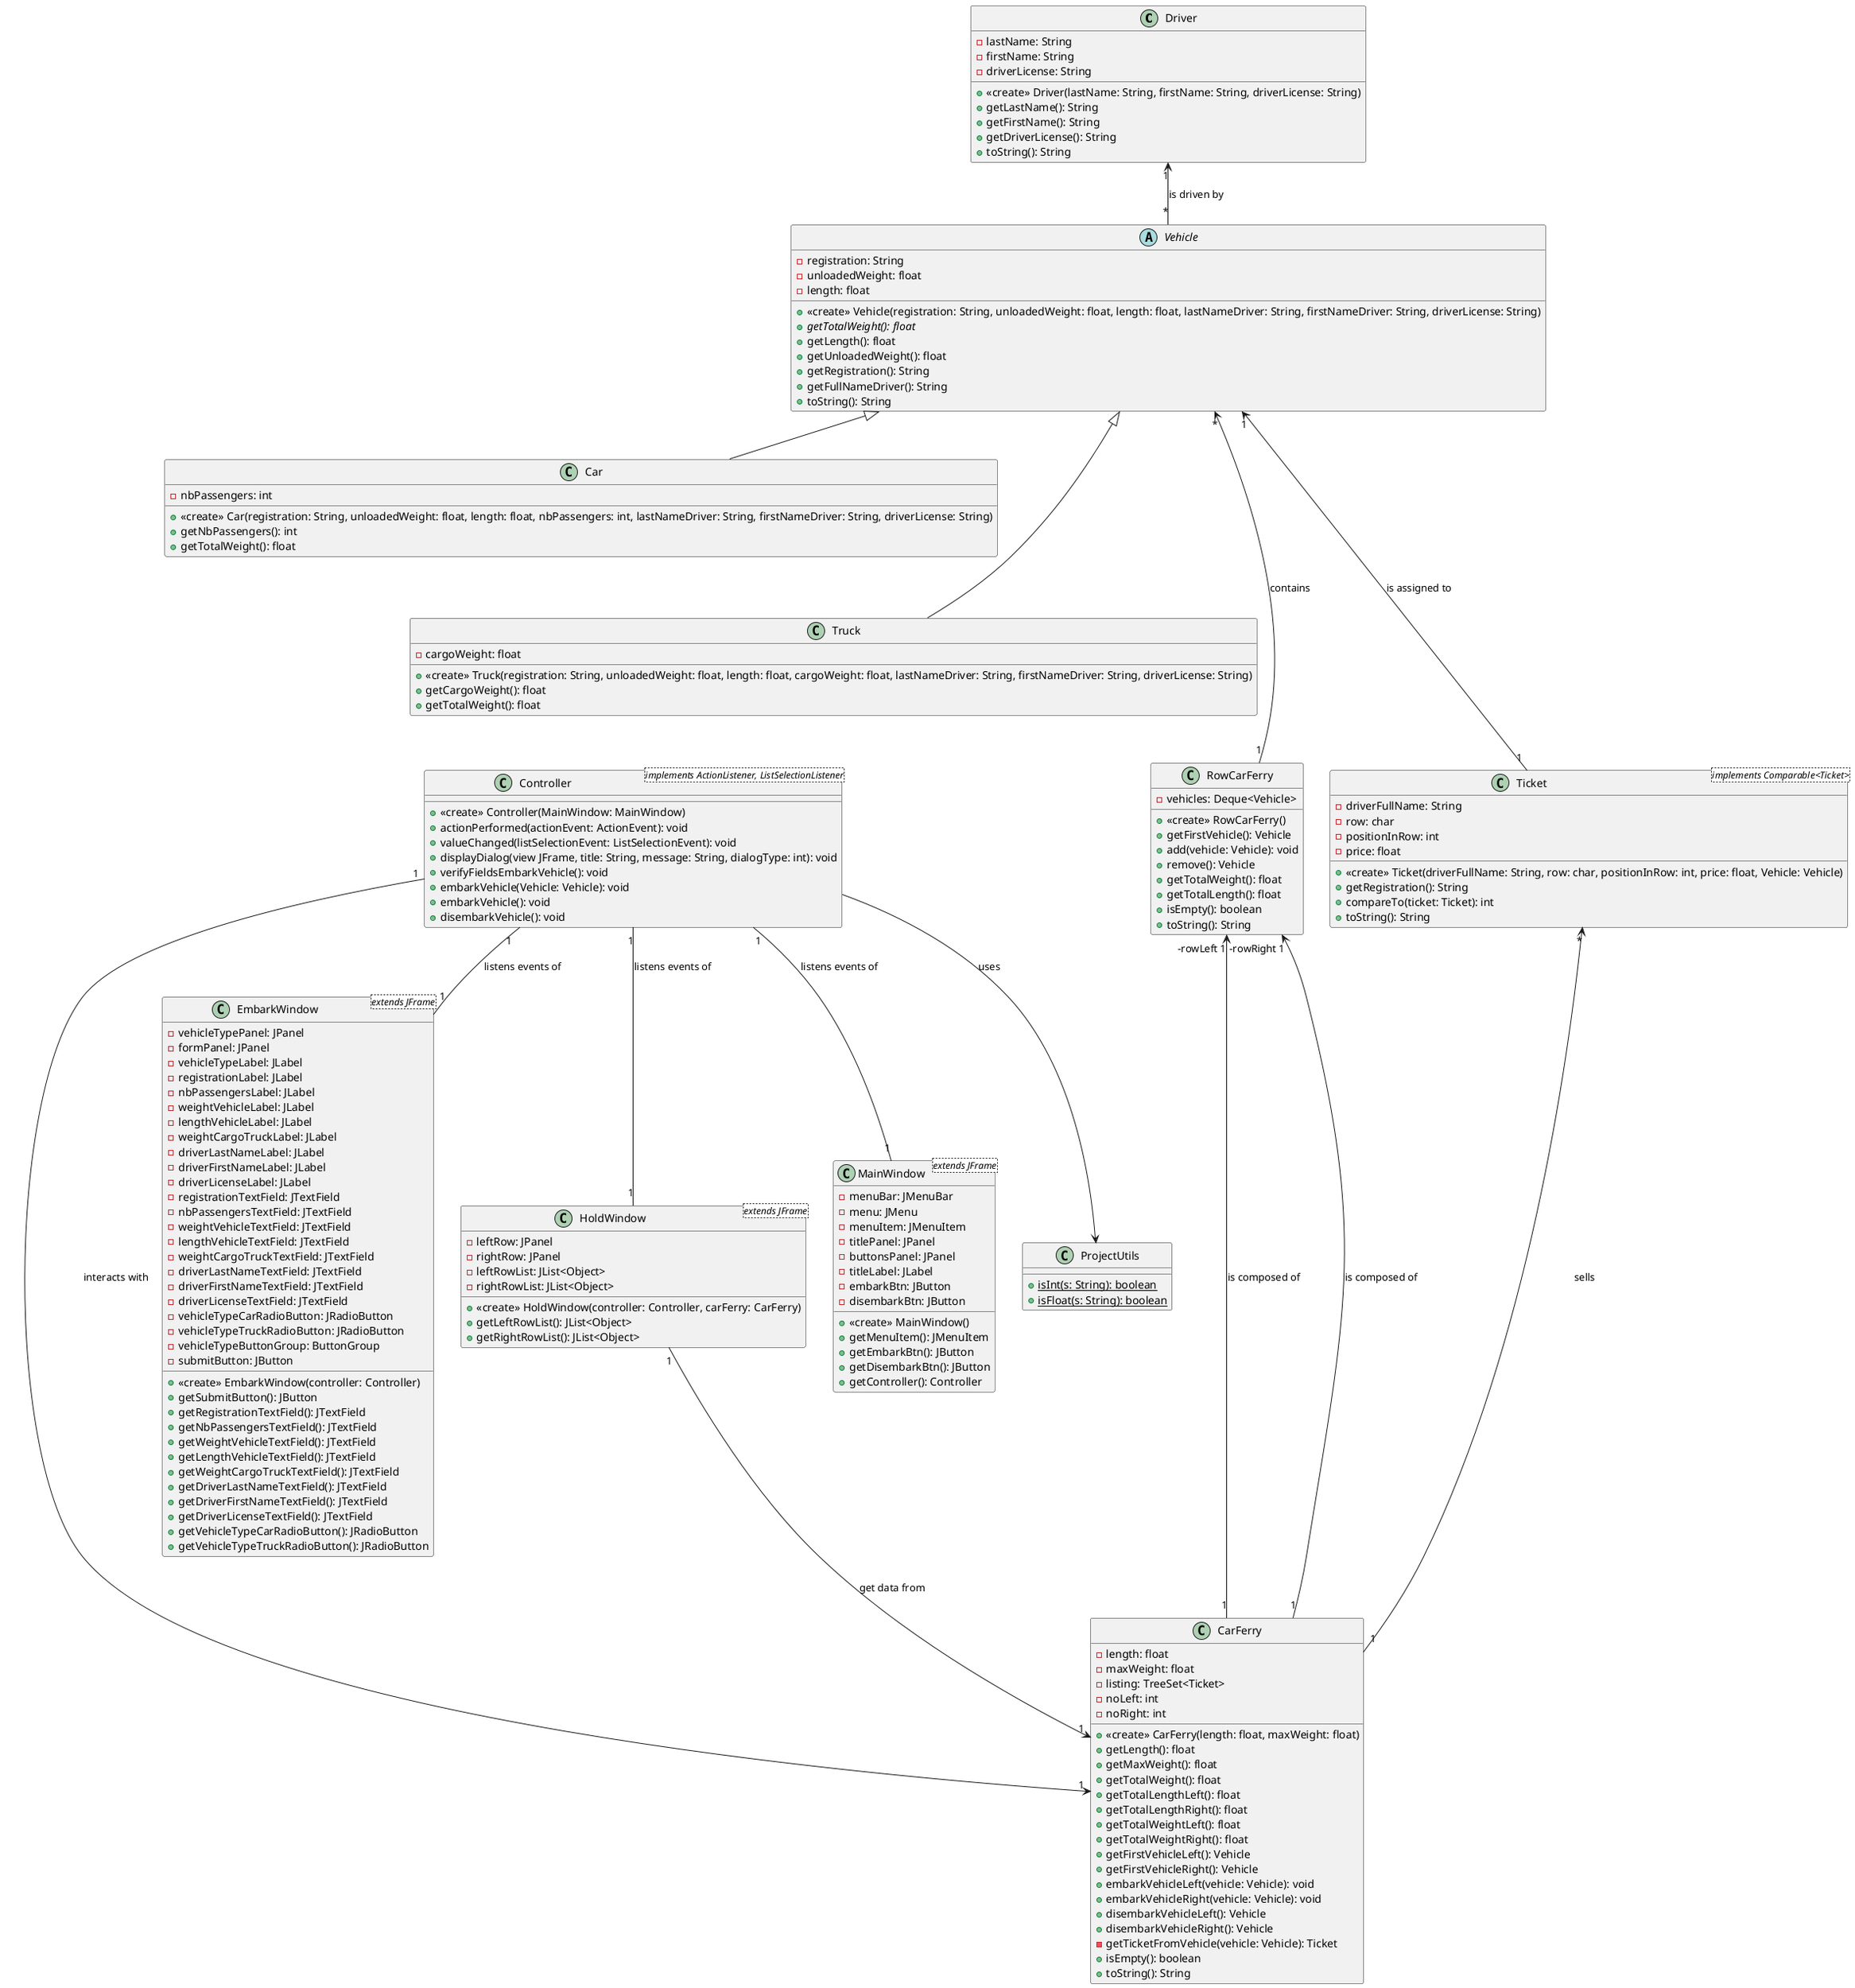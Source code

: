 @startuml
!theme _none_

class Driver {
    - lastName: String
    - firstName: String
    - driverLicense: String

    + <<create>> Driver(lastName: String, firstName: String, driverLicense: String)
    + getLastName(): String
    + getFirstName(): String
    + getDriverLicense(): String
    + toString(): String
}

abstract Vehicle {
    - registration: String
    - unloadedWeight: float
    - length: float

    + <<create>> Vehicle(registration: String, unloadedWeight: float, length: float, lastNameDriver: String, firstNameDriver: String, driverLicense: String)
    + {abstract} getTotalWeight(): float
    + getLength(): float
    + getUnloadedWeight(): float
    + getRegistration(): String
    + getFullNameDriver(): String
    + toString(): String
}

class Car {
    - nbPassengers: int

    + <<create>> Car(registration: String, unloadedWeight: float, length: float, nbPassengers: int, lastNameDriver: String, firstNameDriver: String, driverLicense: String)
    + getNbPassengers(): int
    + getTotalWeight(): float
}

class Truck {
    - cargoWeight: float

    + <<create>> Truck(registration: String, unloadedWeight: float, length: float, cargoWeight: float, lastNameDriver: String, firstNameDriver: String, driverLicense: String)
    + getCargoWeight(): float
    + getTotalWeight(): float
}

class CarFerry {
    - length: float
    - maxWeight: float
    - listing: TreeSet<Ticket>
    - noLeft: int
    - noRight: int

    + <<create>> CarFerry(length: float, maxWeight: float)
    + getLength(): float
    + getMaxWeight(): float
    + getTotalWeight(): float
    + getTotalLengthLeft(): float
    + getTotalLengthRight(): float
    + getTotalWeightLeft(): float
    + getTotalWeightRight(): float
    + getFirstVehicleLeft(): Vehicle
    + getFirstVehicleRight(): Vehicle
    + embarkVehicleLeft(vehicle: Vehicle): void
    + embarkVehicleRight(vehicle: Vehicle): void
    + disembarkVehicleLeft(): Vehicle
    + disembarkVehicleRight(): Vehicle
    - getTicketFromVehicle(vehicle: Vehicle): Ticket
    + isEmpty(): boolean
    + toString(): String
}

class RowCarFerry {
    - vehicles: Deque<Vehicle>

    + <<create>> RowCarFerry()
    + getFirstVehicle(): Vehicle
    + add(vehicle: Vehicle): void
    + remove(): Vehicle
    + getTotalWeight(): float
    + getTotalLength(): float
    + isEmpty(): boolean
    + toString(): String
}

class Ticket <implements Comparable<Ticket>> {
    - driverFullName: String
    - row: char
    - positionInRow: int
    - price: float

    + <<create>> Ticket(driverFullName: String, row: char, positionInRow: int, price: float, Vehicle: Vehicle)
    + getRegistration(): String
    + compareTo(ticket: Ticket): int
    + toString(): String
}

class Controller <implements ActionListener, ListSelectionListener> {
    + <<create>> Controller(MainWindow: MainWindow)
    + actionPerformed(actionEvent: ActionEvent): void
    + valueChanged(listSelectionEvent: ListSelectionEvent): void
    + displayDialog(view JFrame, title: String, message: String, dialogType: int): void
    + verifyFieldsEmbarkVehicle(): void
    + embarkVehicle(Vehicle: Vehicle): void
    + embarkVehicle(): void
    + disembarkVehicle(): void
}

class EmbarkWindow <extends JFrame> {
    - vehicleTypePanel: JPanel
    - formPanel: JPanel
    - vehicleTypeLabel: JLabel
    - registrationLabel: JLabel
    - nbPassengersLabel: JLabel
    - weightVehicleLabel: JLabel
    - lengthVehicleLabel: JLabel
    - weightCargoTruckLabel: JLabel
    - driverLastNameLabel: JLabel
    - driverFirstNameLabel: JLabel
    - driverLicenseLabel: JLabel
    - registrationTextField: JTextField
    - nbPassengersTextField: JTextField
    - weightVehicleTextField: JTextField
    - lengthVehicleTextField: JTextField
    - weightCargoTruckTextField: JTextField
    - driverLastNameTextField: JTextField
    - driverFirstNameTextField: JTextField
    - driverLicenseTextField: JTextField
    - vehicleTypeCarRadioButton: JRadioButton
    - vehicleTypeTruckRadioButton: JRadioButton
    - vehicleTypeButtonGroup: ButtonGroup
    - submitButton: JButton

    + <<create>> EmbarkWindow(controller: Controller)
    + getSubmitButton(): JButton
    + getRegistrationTextField(): JTextField
    + getNbPassengersTextField(): JTextField
    + getWeightVehicleTextField(): JTextField
    + getLengthVehicleTextField(): JTextField
    + getWeightCargoTruckTextField(): JTextField
    + getDriverLastNameTextField(): JTextField
    + getDriverFirstNameTextField(): JTextField
    + getDriverLicenseTextField(): JTextField
    + getVehicleTypeCarRadioButton(): JRadioButton
    + getVehicleTypeTruckRadioButton(): JRadioButton
}

class HoldWindow <extends JFrame> {
    - leftRow: JPanel
    - rightRow: JPanel
    - leftRowList: JList<Object>
    - rightRowList: JList<Object>

    + <<create>> HoldWindow(controller: Controller, carFerry: CarFerry)
    + getLeftRowList(): JList<Object>
    + getRightRowList(): JList<Object>
}

class MainWindow <extends JFrame> {
    - menuBar: JMenuBar
    - menu: JMenu
    - menuItem: JMenuItem
    - titlePanel: JPanel
    - buttonsPanel: JPanel
    - titleLabel: JLabel
    - embarkBtn: JButton
    - disembarkBtn: JButton

    + <<create>> MainWindow()
    + getMenuItem(): JMenuItem
    + getEmbarkBtn(): JButton
    + getDisembarkBtn(): JButton
    + getController(): Controller
}

class ProjectUtils {
    + {static} isInt(s: String): boolean
    + {static} isFloat(s: String): boolean
}

Driver "1" <-- "*" Vehicle: is driven by
Vehicle <|-- Car
Vehicle <|--- Truck
Vehicle "1" <---- "1" Ticket: is assigned to
Vehicle"*" <---- "1" RowCarFerry: contains
RowCarFerry "-rowLeft 1" <--- "1" CarFerry: is composed of
RowCarFerry "-rowRight 1" <--- "1" CarFerry: is composed of
Ticket "*" <--- "1" CarFerry: sells

Controller "1" -> "1" CarFerry: interacts with
Controller "1" -- "1" EmbarkWindow: listens events of
Controller "1" -- "1" HoldWindow: listens events of
HoldWindow "1" --> "1" CarFerry: get data from
Controller "1" -- "1" MainWindow: listens events of
Controller --> ProjectUtils: uses
@enduml